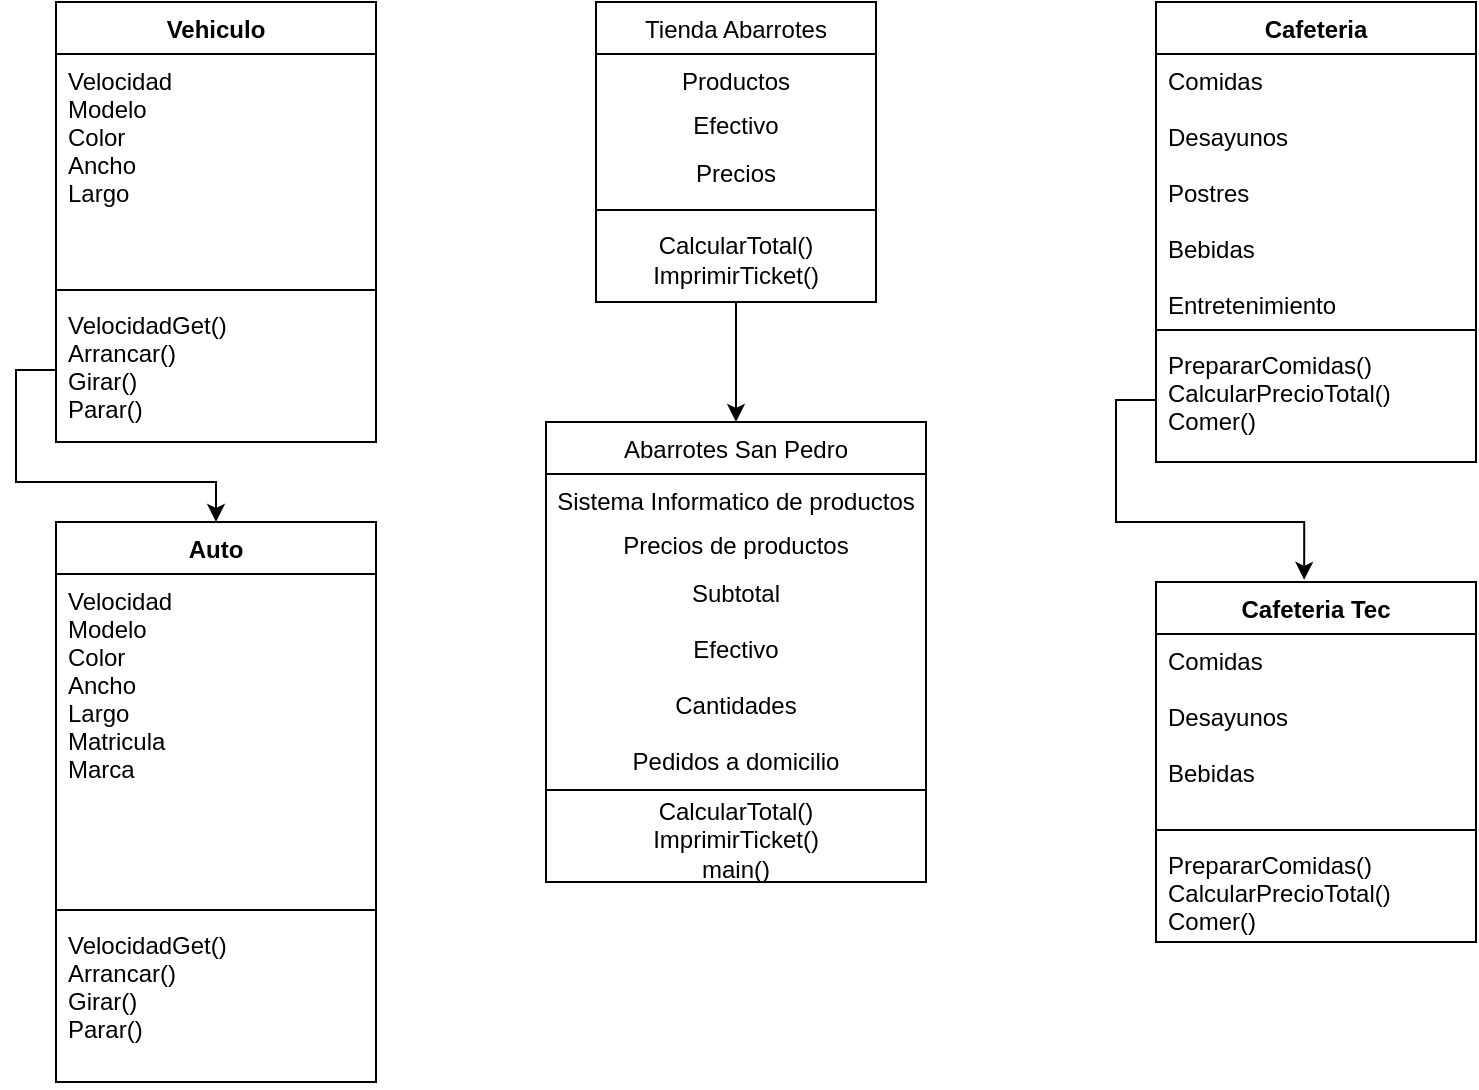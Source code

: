 <mxfile version="14.9.6" type="device" pages="2"><diagram id="KeDV-OJb8GUkii5fXQY6" name="Página-1"><mxGraphModel dx="852" dy="486" grid="1" gridSize="10" guides="1" tooltips="1" connect="1" arrows="1" fold="1" page="1" pageScale="1" pageWidth="827" pageHeight="1169" math="0" shadow="0"><root><mxCell id="0"/><mxCell id="1" parent="0"/><mxCell id="ZcYcUJM2P5VazcTuNoWy-1" value="Tienda Abarrotes" style="swimlane;fontStyle=0;childLayout=stackLayout;horizontal=1;startSize=26;fillColor=none;horizontalStack=0;resizeParent=1;resizeParentMax=0;resizeLast=0;collapsible=1;marginBottom=0;" parent="1" vertex="1"><mxGeometry x="340" y="200" width="140" height="150" as="geometry"/></mxCell><mxCell id="ZcYcUJM2P5VazcTuNoWy-2" value="Productos" style="text;strokeColor=none;fillColor=none;align=center;verticalAlign=top;spacingLeft=4;spacingRight=4;overflow=hidden;rotatable=0;points=[[0,0.5],[1,0.5]];portConstraint=eastwest;" parent="ZcYcUJM2P5VazcTuNoWy-1" vertex="1"><mxGeometry y="26" width="140" height="26" as="geometry"/></mxCell><mxCell id="ZcYcUJM2P5VazcTuNoWy-9" value="Efectivo" style="text;html=1;strokeColor=none;fillColor=none;align=center;verticalAlign=middle;whiteSpace=wrap;rounded=0;" parent="ZcYcUJM2P5VazcTuNoWy-1" vertex="1"><mxGeometry y="52" width="140" height="20" as="geometry"/></mxCell><mxCell id="ZcYcUJM2P5VazcTuNoWy-3" value="Precios" style="text;strokeColor=none;fillColor=none;align=center;verticalAlign=top;spacingLeft=4;spacingRight=4;overflow=hidden;rotatable=0;points=[[0,0.5],[1,0.5]];portConstraint=eastwest;" parent="ZcYcUJM2P5VazcTuNoWy-1" vertex="1"><mxGeometry y="72" width="140" height="28" as="geometry"/></mxCell><mxCell id="ZcYcUJM2P5VazcTuNoWy-5" value="" style="line;strokeWidth=1;fillColor=none;align=left;verticalAlign=middle;spacingTop=-1;spacingLeft=3;spacingRight=3;rotatable=0;labelPosition=right;points=[];portConstraint=eastwest;" parent="ZcYcUJM2P5VazcTuNoWy-1" vertex="1"><mxGeometry y="100" width="140" height="8" as="geometry"/></mxCell><mxCell id="ZcYcUJM2P5VazcTuNoWy-6" value="CalcularTotal()&lt;br&gt;ImprimirTicket()" style="text;html=1;strokeColor=none;fillColor=none;align=center;verticalAlign=middle;whiteSpace=wrap;rounded=0;" parent="ZcYcUJM2P5VazcTuNoWy-1" vertex="1"><mxGeometry y="108" width="140" height="42" as="geometry"/></mxCell><mxCell id="ZcYcUJM2P5VazcTuNoWy-15" value="Abarrotes San Pedro" style="swimlane;fontStyle=0;childLayout=stackLayout;horizontal=1;startSize=26;fillColor=none;horizontalStack=0;resizeParent=1;resizeParentMax=0;resizeLast=0;collapsible=1;marginBottom=0;" parent="1" vertex="1"><mxGeometry x="315" y="410" width="190" height="230" as="geometry"/></mxCell><mxCell id="ZcYcUJM2P5VazcTuNoWy-16" value="Sistema Informatico de productos" style="text;strokeColor=none;fillColor=none;align=center;verticalAlign=top;spacingLeft=4;spacingRight=4;overflow=hidden;rotatable=0;points=[[0,0.5],[1,0.5]];portConstraint=eastwest;" parent="ZcYcUJM2P5VazcTuNoWy-15" vertex="1"><mxGeometry y="26" width="190" height="26" as="geometry"/></mxCell><mxCell id="ZcYcUJM2P5VazcTuNoWy-17" value="Precios de productos" style="text;html=1;strokeColor=none;fillColor=none;align=center;verticalAlign=middle;whiteSpace=wrap;rounded=0;" parent="ZcYcUJM2P5VazcTuNoWy-15" vertex="1"><mxGeometry y="52" width="190" height="20" as="geometry"/></mxCell><mxCell id="ZcYcUJM2P5VazcTuNoWy-18" value="Subtotal&#10;&#10;Efectivo&#10;&#10;Cantidades&#10;&#10;Pedidos a domicilio" style="text;strokeColor=none;fillColor=none;align=center;verticalAlign=top;spacingLeft=4;spacingRight=4;overflow=hidden;rotatable=0;points=[[0,0.5],[1,0.5]];portConstraint=eastwest;" parent="ZcYcUJM2P5VazcTuNoWy-15" vertex="1"><mxGeometry y="72" width="190" height="108" as="geometry"/></mxCell><mxCell id="ZcYcUJM2P5VazcTuNoWy-19" value="" style="line;strokeWidth=1;fillColor=none;align=left;verticalAlign=middle;spacingTop=-1;spacingLeft=3;spacingRight=3;rotatable=0;labelPosition=right;points=[];portConstraint=eastwest;" parent="ZcYcUJM2P5VazcTuNoWy-15" vertex="1"><mxGeometry y="180" width="190" height="8" as="geometry"/></mxCell><mxCell id="ZcYcUJM2P5VazcTuNoWy-20" value="CalcularTotal()&lt;br&gt;ImprimirTicket()&lt;br&gt;main()" style="text;html=1;strokeColor=none;fillColor=none;align=center;verticalAlign=middle;whiteSpace=wrap;rounded=0;" parent="ZcYcUJM2P5VazcTuNoWy-15" vertex="1"><mxGeometry y="188" width="190" height="42" as="geometry"/></mxCell><mxCell id="2rzi-FvUgkPP1rJnegK4-1" value="Vehiculo" style="swimlane;fontStyle=1;align=center;verticalAlign=top;childLayout=stackLayout;horizontal=1;startSize=26;horizontalStack=0;resizeParent=1;resizeParentMax=0;resizeLast=0;collapsible=1;marginBottom=0;" vertex="1" parent="1"><mxGeometry x="70" y="200" width="160" height="220" as="geometry"/></mxCell><mxCell id="2rzi-FvUgkPP1rJnegK4-2" value="Velocidad&#10;Modelo&#10;Color&#10;Ancho&#10;Largo&#10;" style="text;strokeColor=none;fillColor=none;align=left;verticalAlign=top;spacingLeft=4;spacingRight=4;overflow=hidden;rotatable=0;points=[[0,0.5],[1,0.5]];portConstraint=eastwest;" vertex="1" parent="2rzi-FvUgkPP1rJnegK4-1"><mxGeometry y="26" width="160" height="114" as="geometry"/></mxCell><mxCell id="2rzi-FvUgkPP1rJnegK4-3" value="" style="line;strokeWidth=1;fillColor=none;align=left;verticalAlign=middle;spacingTop=-1;spacingLeft=3;spacingRight=3;rotatable=0;labelPosition=right;points=[];portConstraint=eastwest;" vertex="1" parent="2rzi-FvUgkPP1rJnegK4-1"><mxGeometry y="140" width="160" height="8" as="geometry"/></mxCell><mxCell id="2rzi-FvUgkPP1rJnegK4-4" value="VelocidadGet()&#10;Arrancar()&#10;Girar()&#10;Parar()" style="text;strokeColor=none;fillColor=none;align=left;verticalAlign=top;spacingLeft=4;spacingRight=4;overflow=hidden;rotatable=0;points=[[0,0.5],[1,0.5]];portConstraint=eastwest;" vertex="1" parent="2rzi-FvUgkPP1rJnegK4-1"><mxGeometry y="148" width="160" height="72" as="geometry"/></mxCell><mxCell id="2rzi-FvUgkPP1rJnegK4-5" value="Cafeteria" style="swimlane;fontStyle=1;align=center;verticalAlign=top;childLayout=stackLayout;horizontal=1;startSize=26;horizontalStack=0;resizeParent=1;resizeParentMax=0;resizeLast=0;collapsible=1;marginBottom=0;" vertex="1" parent="1"><mxGeometry x="620" y="200" width="160" height="230" as="geometry"/></mxCell><mxCell id="2rzi-FvUgkPP1rJnegK4-6" value="Comidas&#10;&#10;Desayunos&#10;&#10;Postres&#10;&#10;Bebidas&#10;&#10;Entretenimiento&#10;" style="text;strokeColor=none;fillColor=none;align=left;verticalAlign=top;spacingLeft=4;spacingRight=4;overflow=hidden;rotatable=0;points=[[0,0.5],[1,0.5]];portConstraint=eastwest;" vertex="1" parent="2rzi-FvUgkPP1rJnegK4-5"><mxGeometry y="26" width="160" height="134" as="geometry"/></mxCell><mxCell id="2rzi-FvUgkPP1rJnegK4-7" value="" style="line;strokeWidth=1;fillColor=none;align=left;verticalAlign=middle;spacingTop=-1;spacingLeft=3;spacingRight=3;rotatable=0;labelPosition=right;points=[];portConstraint=eastwest;" vertex="1" parent="2rzi-FvUgkPP1rJnegK4-5"><mxGeometry y="160" width="160" height="8" as="geometry"/></mxCell><mxCell id="2rzi-FvUgkPP1rJnegK4-8" value="PrepararComidas()&#10;CalcularPrecioTotal()&#10;Comer()&#10;&#10;" style="text;strokeColor=none;fillColor=none;align=left;verticalAlign=top;spacingLeft=4;spacingRight=4;overflow=hidden;rotatable=0;points=[[0,0.5],[1,0.5]];portConstraint=eastwest;" vertex="1" parent="2rzi-FvUgkPP1rJnegK4-5"><mxGeometry y="168" width="160" height="62" as="geometry"/></mxCell><mxCell id="2rzi-FvUgkPP1rJnegK4-9" value="Cafeteria Tec" style="swimlane;fontStyle=1;align=center;verticalAlign=top;childLayout=stackLayout;horizontal=1;startSize=26;horizontalStack=0;resizeParent=1;resizeParentMax=0;resizeLast=0;collapsible=1;marginBottom=0;" vertex="1" parent="1"><mxGeometry x="620" y="490" width="160" height="180" as="geometry"/></mxCell><mxCell id="2rzi-FvUgkPP1rJnegK4-10" value="Comidas&#10;&#10;Desayunos&#10;&#10;Bebidas&#10;&#10;" style="text;strokeColor=none;fillColor=none;align=left;verticalAlign=top;spacingLeft=4;spacingRight=4;overflow=hidden;rotatable=0;points=[[0,0.5],[1,0.5]];portConstraint=eastwest;" vertex="1" parent="2rzi-FvUgkPP1rJnegK4-9"><mxGeometry y="26" width="160" height="94" as="geometry"/></mxCell><mxCell id="2rzi-FvUgkPP1rJnegK4-11" value="" style="line;strokeWidth=1;fillColor=none;align=left;verticalAlign=middle;spacingTop=-1;spacingLeft=3;spacingRight=3;rotatable=0;labelPosition=right;points=[];portConstraint=eastwest;" vertex="1" parent="2rzi-FvUgkPP1rJnegK4-9"><mxGeometry y="120" width="160" height="8" as="geometry"/></mxCell><mxCell id="2rzi-FvUgkPP1rJnegK4-12" value="PrepararComidas()&#10;CalcularPrecioTotal()&#10;Comer()" style="text;strokeColor=none;fillColor=none;align=left;verticalAlign=top;spacingLeft=4;spacingRight=4;overflow=hidden;rotatable=0;points=[[0,0.5],[1,0.5]];portConstraint=eastwest;" vertex="1" parent="2rzi-FvUgkPP1rJnegK4-9"><mxGeometry y="128" width="160" height="52" as="geometry"/></mxCell><mxCell id="2rzi-FvUgkPP1rJnegK4-13" value="Auto" style="swimlane;fontStyle=1;align=center;verticalAlign=top;childLayout=stackLayout;horizontal=1;startSize=26;horizontalStack=0;resizeParent=1;resizeParentMax=0;resizeLast=0;collapsible=1;marginBottom=0;" vertex="1" parent="1"><mxGeometry x="70" y="460" width="160" height="280" as="geometry"/></mxCell><mxCell id="2rzi-FvUgkPP1rJnegK4-14" value="Velocidad&#10;Modelo&#10;Color&#10;Ancho&#10;Largo&#10;Matricula&#10;Marca" style="text;strokeColor=none;fillColor=none;align=left;verticalAlign=top;spacingLeft=4;spacingRight=4;overflow=hidden;rotatable=0;points=[[0,0.5],[1,0.5]];portConstraint=eastwest;" vertex="1" parent="2rzi-FvUgkPP1rJnegK4-13"><mxGeometry y="26" width="160" height="164" as="geometry"/></mxCell><mxCell id="2rzi-FvUgkPP1rJnegK4-15" value="" style="line;strokeWidth=1;fillColor=none;align=left;verticalAlign=middle;spacingTop=-1;spacingLeft=3;spacingRight=3;rotatable=0;labelPosition=right;points=[];portConstraint=eastwest;" vertex="1" parent="2rzi-FvUgkPP1rJnegK4-13"><mxGeometry y="190" width="160" height="8" as="geometry"/></mxCell><mxCell id="2rzi-FvUgkPP1rJnegK4-16" value="VelocidadGet()&#10;Arrancar()&#10;Girar()&#10;Parar()" style="text;strokeColor=none;fillColor=none;align=left;verticalAlign=top;spacingLeft=4;spacingRight=4;overflow=hidden;rotatable=0;points=[[0,0.5],[1,0.5]];portConstraint=eastwest;" vertex="1" parent="2rzi-FvUgkPP1rJnegK4-13"><mxGeometry y="198" width="160" height="82" as="geometry"/></mxCell><mxCell id="2rzi-FvUgkPP1rJnegK4-20" style="edgeStyle=orthogonalEdgeStyle;rounded=0;orthogonalLoop=1;jettySize=auto;html=1;entryX=0.5;entryY=0;entryDx=0;entryDy=0;" edge="1" parent="1" source="ZcYcUJM2P5VazcTuNoWy-6" target="ZcYcUJM2P5VazcTuNoWy-15"><mxGeometry relative="1" as="geometry"/></mxCell><mxCell id="2rzi-FvUgkPP1rJnegK4-23" style="edgeStyle=orthogonalEdgeStyle;rounded=0;orthogonalLoop=1;jettySize=auto;html=1;entryX=0.463;entryY=-0.006;entryDx=0;entryDy=0;entryPerimeter=0;" edge="1" parent="1" source="2rzi-FvUgkPP1rJnegK4-8" target="2rzi-FvUgkPP1rJnegK4-9"><mxGeometry relative="1" as="geometry"/></mxCell><mxCell id="2rzi-FvUgkPP1rJnegK4-24" style="edgeStyle=orthogonalEdgeStyle;rounded=0;orthogonalLoop=1;jettySize=auto;html=1;entryX=0.5;entryY=0;entryDx=0;entryDy=0;" edge="1" parent="1" source="2rzi-FvUgkPP1rJnegK4-4" target="2rzi-FvUgkPP1rJnegK4-13"><mxGeometry relative="1" as="geometry"/></mxCell></root></mxGraphModel></diagram><diagram id="MLwA-RnHGHScYaadJEDR" name="Página-2"><mxGraphModel dx="852" dy="486" grid="1" gridSize="10" guides="1" tooltips="1" connect="1" arrows="1" fold="1" page="1" pageScale="1" pageWidth="827" pageHeight="1169" math="0" shadow="0"><root><mxCell id="pq3SKNLU9dS5yL55X7ib-0"/><mxCell id="pq3SKNLU9dS5yL55X7ib-1" parent="pq3SKNLU9dS5yL55X7ib-0"/></root></mxGraphModel></diagram></mxfile>